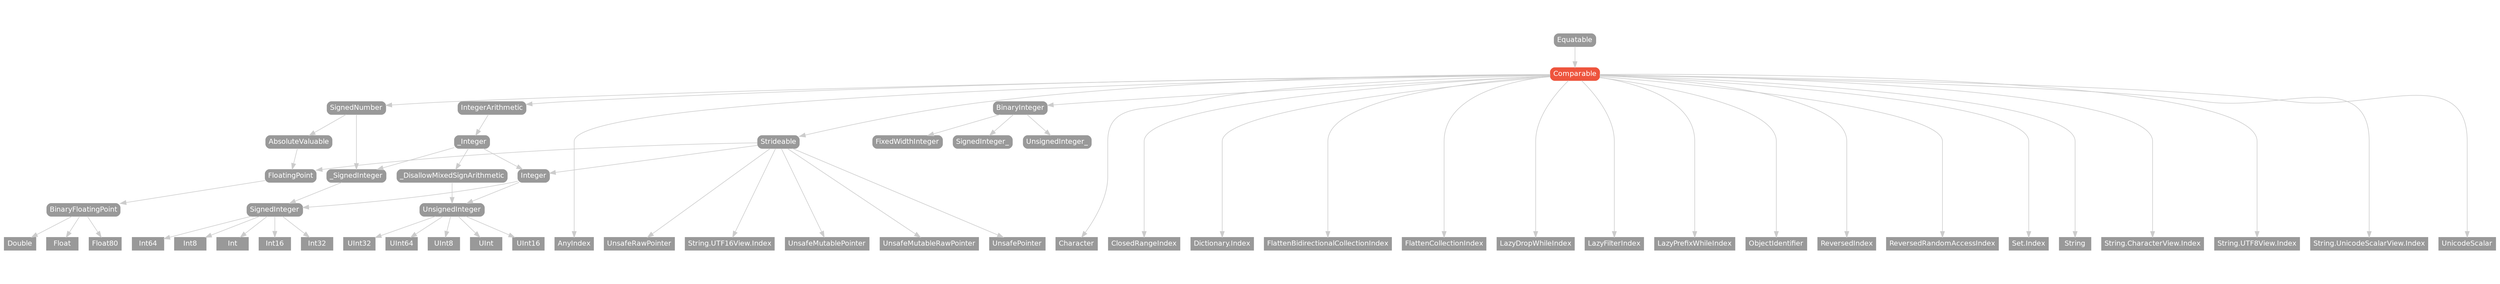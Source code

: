 strict digraph "Comparable - Type Hierarchy - SwiftDoc.org" {
    pad="0.1,0.8"
    node [shape=box, style="filled,rounded", color="#999999", fillcolor="#999999", fontcolor=white, fontname=Helvetica, fontnames="Helvetica,sansserif", fontsize=12, margin="0.07,0.05", height="0.3"]
    edge [color="#cccccc"]
    "AbsoluteValuable" [URL="/protocol/AbsoluteValuable/hierarchy/"]
    "AnyIndex" [URL="/type/AnyIndex/hierarchy/", style=filled]
    "BinaryFloatingPoint" [URL="/protocol/BinaryFloatingPoint/hierarchy/"]
    "BinaryInteger" [URL="/protocol/BinaryInteger/hierarchy/"]
    "Character" [URL="/type/Character/hierarchy/", style=filled]
    "ClosedRangeIndex" [URL="/type/ClosedRangeIndex/hierarchy/", style=filled]
    "Comparable" [URL="/protocol/Comparable/", style="filled,rounded", fillcolor="#ee543d", color="#ee543d"]
    "Dictionary.Index" [URL="/type/Dictionary.Index/hierarchy/", style=filled]
    "Double" [URL="/type/Double/hierarchy/", style=filled]
    "Equatable" [URL="/protocol/Equatable/hierarchy/"]
    "FixedWidthInteger" [URL="/protocol/FixedWidthInteger/hierarchy/"]
    "FlattenBidirectionalCollectionIndex" [URL="/type/FlattenBidirectionalCollectionIndex/hierarchy/", style=filled]
    "FlattenCollectionIndex" [URL="/type/FlattenCollectionIndex/hierarchy/", style=filled]
    "Float" [URL="/type/Float/hierarchy/", style=filled]
    "Float80" [URL="/type/Float80/hierarchy/", style=filled]
    "FloatingPoint" [URL="/protocol/FloatingPoint/hierarchy/"]
    "Int" [URL="/type/Int/hierarchy/", style=filled]
    "Int16" [URL="/type/Int16/hierarchy/", style=filled]
    "Int32" [URL="/type/Int32/hierarchy/", style=filled]
    "Int64" [URL="/type/Int64/hierarchy/", style=filled]
    "Int8" [URL="/type/Int8/hierarchy/", style=filled]
    "Integer" [URL="/protocol/Integer/hierarchy/"]
    "IntegerArithmetic" [URL="/protocol/IntegerArithmetic/hierarchy/"]
    "LazyDropWhileIndex" [URL="/type/LazyDropWhileIndex/hierarchy/", style=filled]
    "LazyFilterIndex" [URL="/type/LazyFilterIndex/hierarchy/", style=filled]
    "LazyPrefixWhileIndex" [URL="/type/LazyPrefixWhileIndex/hierarchy/", style=filled]
    "ObjectIdentifier" [URL="/type/ObjectIdentifier/hierarchy/", style=filled]
    "ReversedIndex" [URL="/type/ReversedIndex/hierarchy/", style=filled]
    "ReversedRandomAccessIndex" [URL="/type/ReversedRandomAccessIndex/hierarchy/", style=filled]
    "Set.Index" [URL="/type/Set.Index/hierarchy/", style=filled]
    "SignedInteger" [URL="/protocol/SignedInteger/hierarchy/"]
    "SignedInteger_" [URL="/protocol/SignedInteger_/hierarchy/"]
    "SignedNumber" [URL="/protocol/SignedNumber/hierarchy/"]
    "Strideable" [URL="/protocol/Strideable/hierarchy/"]
    "String" [URL="/type/String/hierarchy/", style=filled]
    "String.CharacterView.Index" [URL="/type/String.CharacterView.Index/hierarchy/", style=filled]
    "String.UTF16View.Index" [URL="/type/String.UTF16View.Index/hierarchy/", style=filled]
    "String.UTF8View.Index" [URL="/type/String.UTF8View.Index/hierarchy/", style=filled]
    "String.UnicodeScalarView.Index" [URL="/type/String.UnicodeScalarView.Index/hierarchy/", style=filled]
    "UInt" [URL="/type/UInt/hierarchy/", style=filled]
    "UInt16" [URL="/type/UInt16/hierarchy/", style=filled]
    "UInt32" [URL="/type/UInt32/hierarchy/", style=filled]
    "UInt64" [URL="/type/UInt64/hierarchy/", style=filled]
    "UInt8" [URL="/type/UInt8/hierarchy/", style=filled]
    "UnicodeScalar" [URL="/type/UnicodeScalar/hierarchy/", style=filled]
    "UnsafeMutablePointer" [URL="/type/UnsafeMutablePointer/hierarchy/", style=filled]
    "UnsafeMutableRawPointer" [URL="/type/UnsafeMutableRawPointer/hierarchy/", style=filled]
    "UnsafePointer" [URL="/type/UnsafePointer/hierarchy/", style=filled]
    "UnsafeRawPointer" [URL="/type/UnsafeRawPointer/hierarchy/", style=filled]
    "UnsignedInteger" [URL="/protocol/UnsignedInteger/hierarchy/"]
    "UnsignedInteger_" [URL="/protocol/UnsignedInteger_/hierarchy/"]
    "_DisallowMixedSignArithmetic" [URL="/protocol/_DisallowMixedSignArithmetic/hierarchy/"]
    "_Integer" [URL="/protocol/_Integer/hierarchy/"]
    "_SignedInteger" [URL="/protocol/_SignedInteger/hierarchy/"]    "Comparable" -> "AnyIndex"
    "Comparable" -> "BinaryInteger"
    "Comparable" -> "Character"
    "Comparable" -> "ClosedRangeIndex"
    "Comparable" -> "FlattenBidirectionalCollectionIndex"
    "Comparable" -> "FlattenCollectionIndex"
    "Comparable" -> "IntegerArithmetic"
    "Comparable" -> "LazyDropWhileIndex"
    "Comparable" -> "LazyFilterIndex"
    "Comparable" -> "LazyPrefixWhileIndex"
    "Comparable" -> "ObjectIdentifier"
    "Comparable" -> "ReversedIndex"
    "Comparable" -> "ReversedRandomAccessIndex"
    "Comparable" -> "SignedNumber"
    "Comparable" -> "Strideable"
    "Comparable" -> "String"
    "Comparable" -> "UnicodeScalar"
    "Comparable" -> "Dictionary.Index"
    "Comparable" -> "Set.Index"
    "Comparable" -> "String.UTF8View.Index"
    "Comparable" -> "String.CharacterView.Index"
    "Comparable" -> "String.UnicodeScalarView.Index"
    "BinaryInteger" -> "FixedWidthInteger"
    "BinaryInteger" -> "SignedInteger_"
    "BinaryInteger" -> "UnsignedInteger_"
    "IntegerArithmetic" -> "_Integer"
    "_Integer" -> "Integer"
    "_Integer" -> "_DisallowMixedSignArithmetic"
    "_Integer" -> "_SignedInteger"
    "Integer" -> "SignedInteger"
    "Integer" -> "UnsignedInteger"
    "SignedInteger" -> "Int"
    "SignedInteger" -> "Int16"
    "SignedInteger" -> "Int32"
    "SignedInteger" -> "Int64"
    "SignedInteger" -> "Int8"
    "UnsignedInteger" -> "UInt"
    "UnsignedInteger" -> "UInt16"
    "UnsignedInteger" -> "UInt32"
    "UnsignedInteger" -> "UInt64"
    "UnsignedInteger" -> "UInt8"
    "_DisallowMixedSignArithmetic" -> "UnsignedInteger"
    "UnsignedInteger" -> "UInt"
    "UnsignedInteger" -> "UInt16"
    "UnsignedInteger" -> "UInt32"
    "UnsignedInteger" -> "UInt64"
    "UnsignedInteger" -> "UInt8"
    "_SignedInteger" -> "SignedInteger"
    "SignedInteger" -> "Int"
    "SignedInteger" -> "Int16"
    "SignedInteger" -> "Int32"
    "SignedInteger" -> "Int64"
    "SignedInteger" -> "Int8"
    "SignedNumber" -> "AbsoluteValuable"
    "SignedNumber" -> "_SignedInteger"
    "AbsoluteValuable" -> "FloatingPoint"
    "FloatingPoint" -> "BinaryFloatingPoint"
    "BinaryFloatingPoint" -> "Double"
    "BinaryFloatingPoint" -> "Float"
    "BinaryFloatingPoint" -> "Float80"
    "_SignedInteger" -> "SignedInteger"
    "SignedInteger" -> "Int"
    "SignedInteger" -> "Int16"
    "SignedInteger" -> "Int32"
    "SignedInteger" -> "Int64"
    "SignedInteger" -> "Int8"
    "Strideable" -> "FloatingPoint"
    "Strideable" -> "Integer"
    "Strideable" -> "UnsafeMutablePointer"
    "Strideable" -> "UnsafeMutableRawPointer"
    "Strideable" -> "UnsafePointer"
    "Strideable" -> "UnsafeRawPointer"
    "Strideable" -> "String.UTF16View.Index"
    "FloatingPoint" -> "BinaryFloatingPoint"
    "BinaryFloatingPoint" -> "Double"
    "BinaryFloatingPoint" -> "Float"
    "BinaryFloatingPoint" -> "Float80"
    "Integer" -> "SignedInteger"
    "Integer" -> "UnsignedInteger"
    "SignedInteger" -> "Int"
    "SignedInteger" -> "Int16"
    "SignedInteger" -> "Int32"
    "SignedInteger" -> "Int64"
    "SignedInteger" -> "Int8"
    "UnsignedInteger" -> "UInt"
    "UnsignedInteger" -> "UInt16"
    "UnsignedInteger" -> "UInt32"
    "UnsignedInteger" -> "UInt64"
    "UnsignedInteger" -> "UInt8"
    "Equatable" -> "Comparable"
    subgraph Types {
        rank = max; "AnyIndex"; "Character"; "ClosedRangeIndex"; "FlattenBidirectionalCollectionIndex"; "FlattenCollectionIndex"; "LazyDropWhileIndex"; "LazyFilterIndex"; "LazyPrefixWhileIndex"; "ObjectIdentifier"; "ReversedIndex"; "ReversedRandomAccessIndex"; "String"; "UnicodeScalar"; "Dictionary.Index"; "Set.Index"; "String.UTF8View.Index"; "String.CharacterView.Index"; "String.UnicodeScalarView.Index"; "Int"; "Int16"; "Int32"; "Int64"; "Int8"; "UInt"; "UInt16"; "UInt32"; "UInt64"; "UInt8"; "Double"; "Float"; "Float80"; "UnsafeMutablePointer"; "UnsafeMutableRawPointer"; "UnsafePointer"; "UnsafeRawPointer"; "String.UTF16View.Index";
    }
}
